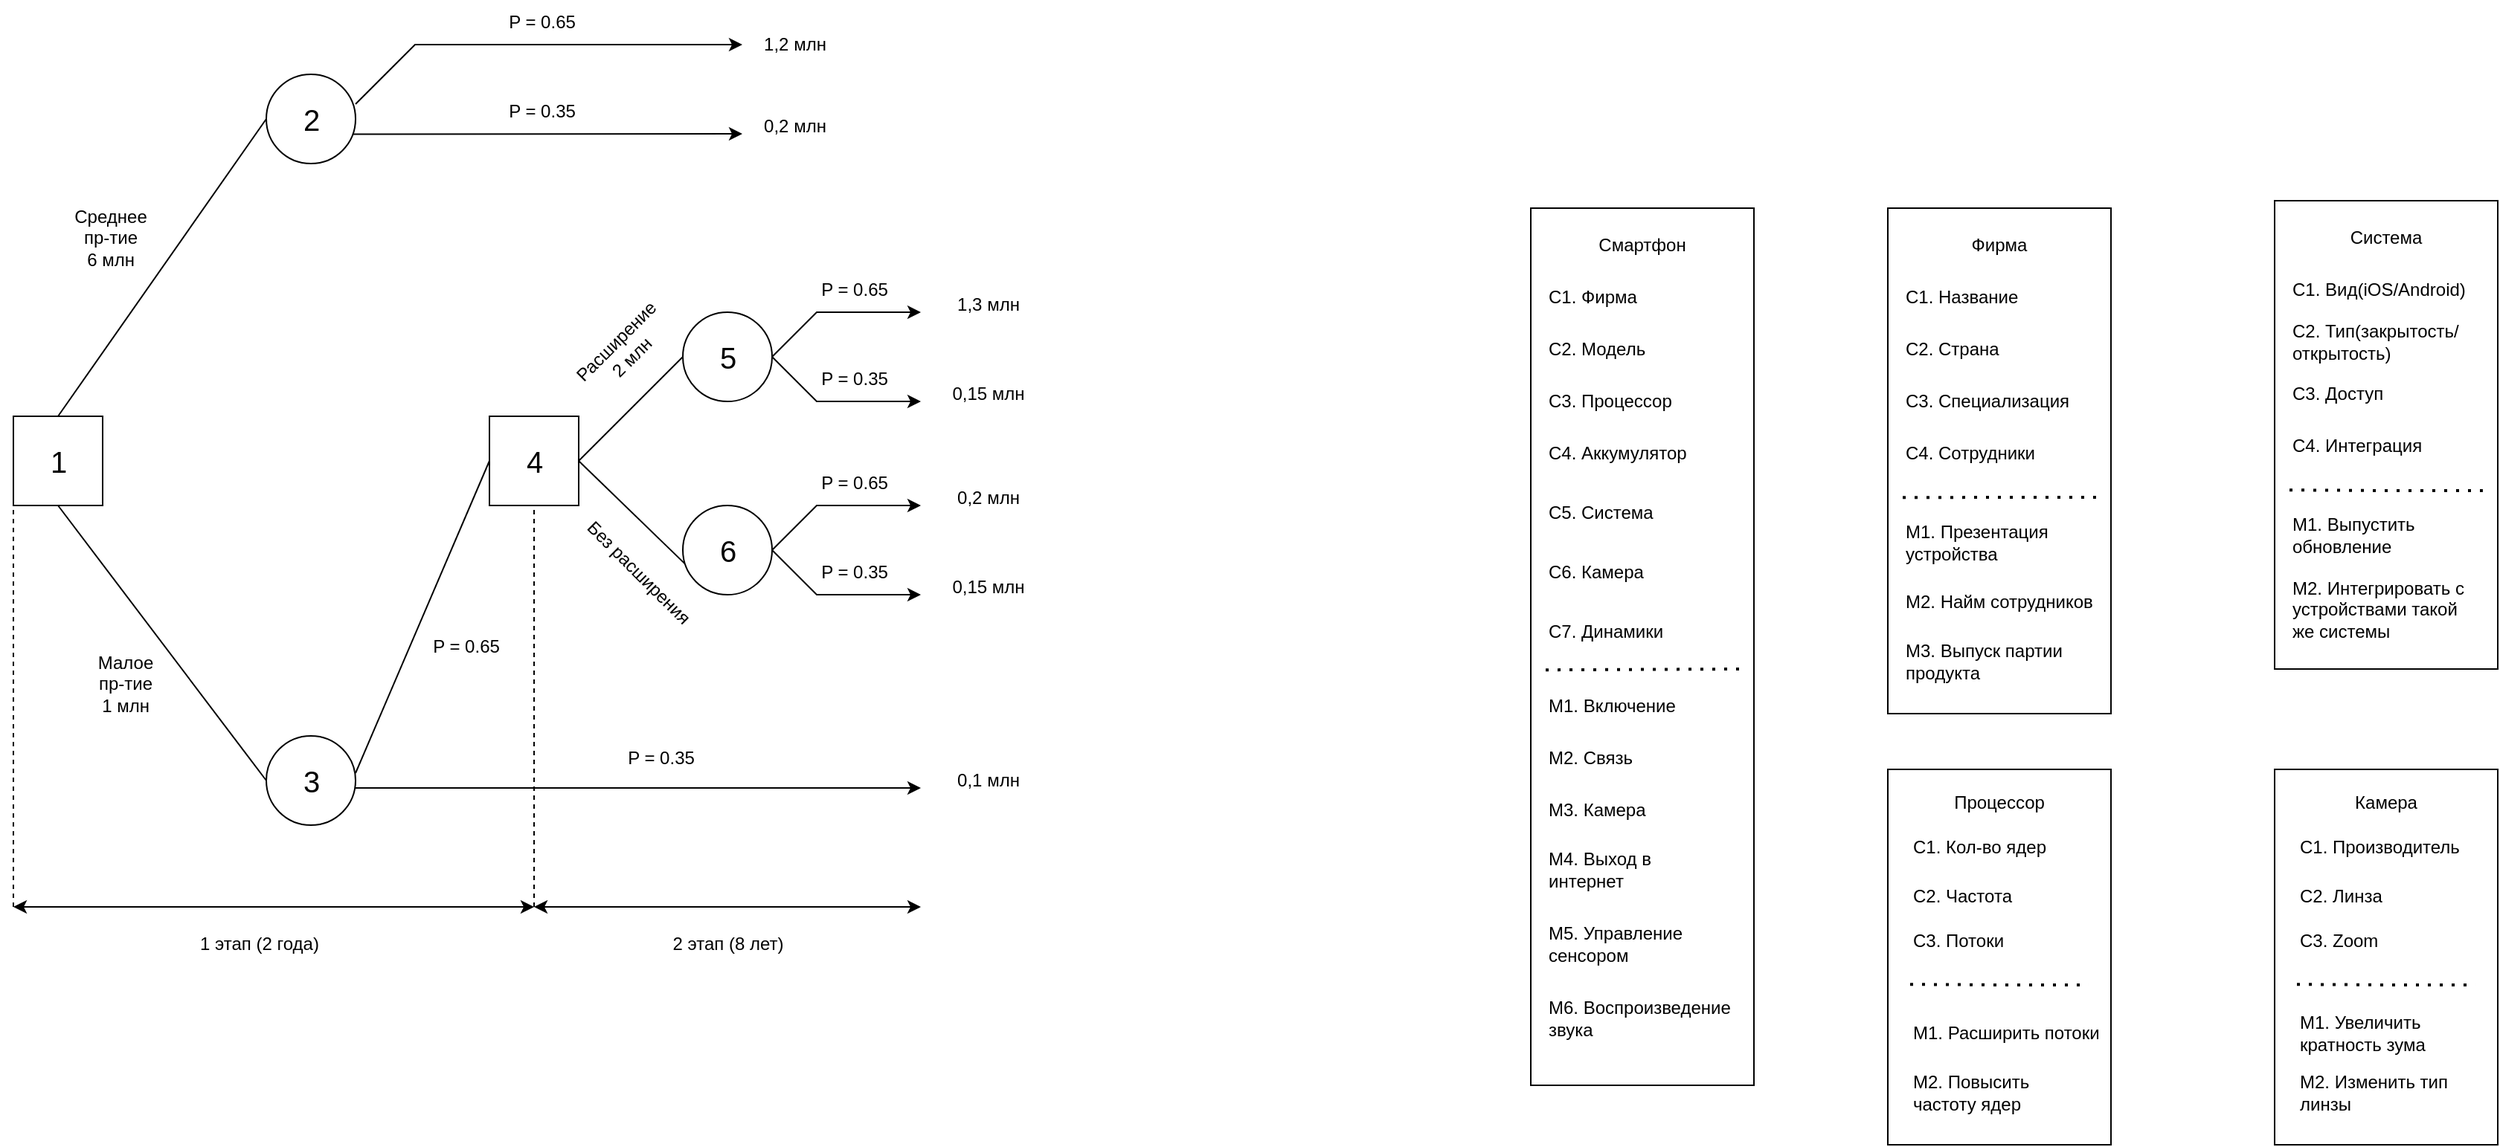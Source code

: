 <mxfile version="22.0.4" type="github">
  <diagram name="Страница 1" id="uUNT8eQwbnTHM8UVTARZ">
    <mxGraphModel dx="1434" dy="782" grid="1" gridSize="10" guides="1" tooltips="1" connect="1" arrows="1" fold="1" page="1" pageScale="1" pageWidth="827" pageHeight="1169" math="0" shadow="0">
      <root>
        <mxCell id="0" />
        <mxCell id="1" parent="0" />
        <mxCell id="Hg1vw5_EPYKEqecedWPb-15" value="" style="ellipse;whiteSpace=wrap;html=1;" parent="1" vertex="1">
          <mxGeometry x="280" y="525" width="60" height="60" as="geometry" />
        </mxCell>
        <mxCell id="Hg1vw5_EPYKEqecedWPb-1" value="" style="rounded=0;whiteSpace=wrap;html=1;" parent="1" vertex="1">
          <mxGeometry x="110" y="310" width="60" height="60" as="geometry" />
        </mxCell>
        <mxCell id="Hg1vw5_EPYKEqecedWPb-2" value="&lt;font style=&quot;font-size: 20px;&quot;&gt;1&lt;/font&gt;" style="text;html=1;align=center;verticalAlign=middle;resizable=0;points=[];autosize=1;strokeColor=none;fillColor=none;" parent="1" vertex="1">
          <mxGeometry x="125" y="320" width="30" height="40" as="geometry" />
        </mxCell>
        <mxCell id="Hg1vw5_EPYKEqecedWPb-7" value="&lt;font style=&quot;font-size: 20px;&quot;&gt;3&lt;/font&gt;" style="text;html=1;align=center;verticalAlign=middle;resizable=0;points=[];autosize=1;strokeColor=none;fillColor=none;" parent="1" vertex="1">
          <mxGeometry x="295" y="535" width="30" height="40" as="geometry" />
        </mxCell>
        <mxCell id="Hg1vw5_EPYKEqecedWPb-10" value="" style="endArrow=none;html=1;rounded=0;entryX=0;entryY=0.5;entryDx=0;entryDy=0;" parent="1" edge="1">
          <mxGeometry width="50" height="50" relative="1" as="geometry">
            <mxPoint x="140" y="310" as="sourcePoint" />
            <mxPoint x="280" y="110" as="targetPoint" />
          </mxGeometry>
        </mxCell>
        <mxCell id="Hg1vw5_EPYKEqecedWPb-11" value="Среднее&lt;br&gt;пр-тие&lt;br&gt;6 млн" style="text;html=1;align=center;verticalAlign=middle;resizable=0;points=[];autosize=1;strokeColor=none;fillColor=none;" parent="1" vertex="1">
          <mxGeometry x="140" y="160" width="70" height="60" as="geometry" />
        </mxCell>
        <mxCell id="Hg1vw5_EPYKEqecedWPb-12" value="" style="endArrow=none;html=1;rounded=0;entryX=0;entryY=0.5;entryDx=0;entryDy=0;exitX=0.5;exitY=1;exitDx=0;exitDy=0;" parent="1" source="Hg1vw5_EPYKEqecedWPb-1" edge="1">
          <mxGeometry width="50" height="50" relative="1" as="geometry">
            <mxPoint x="170" y="450" as="sourcePoint" />
            <mxPoint x="280" y="555" as="targetPoint" />
          </mxGeometry>
        </mxCell>
        <mxCell id="Hg1vw5_EPYKEqecedWPb-13" value="Малое&lt;br&gt;пр-тие&lt;br&gt;1 млн" style="text;html=1;align=center;verticalAlign=middle;resizable=0;points=[];autosize=1;strokeColor=none;fillColor=none;" parent="1" vertex="1">
          <mxGeometry x="155" y="460" width="60" height="60" as="geometry" />
        </mxCell>
        <mxCell id="Hg1vw5_EPYKEqecedWPb-14" value="" style="ellipse;whiteSpace=wrap;html=1;" parent="1" vertex="1">
          <mxGeometry x="280" y="80" width="60" height="60" as="geometry" />
        </mxCell>
        <mxCell id="Hg1vw5_EPYKEqecedWPb-5" value="&lt;font style=&quot;font-size: 20px;&quot;&gt;2&lt;br&gt;&lt;/font&gt;" style="text;html=1;align=center;verticalAlign=middle;resizable=0;points=[];autosize=1;strokeColor=none;fillColor=none;" parent="1" vertex="1">
          <mxGeometry x="295" y="90" width="30" height="40" as="geometry" />
        </mxCell>
        <mxCell id="Hg1vw5_EPYKEqecedWPb-19" value="1,2 млн" style="text;html=1;align=center;verticalAlign=middle;resizable=0;points=[];autosize=1;strokeColor=none;fillColor=none;" parent="1" vertex="1">
          <mxGeometry x="600" y="45" width="70" height="30" as="geometry" />
        </mxCell>
        <mxCell id="Hg1vw5_EPYKEqecedWPb-20" value="" style="endArrow=classic;html=1;rounded=0;exitX=0.972;exitY=0.671;exitDx=0;exitDy=0;exitPerimeter=0;" parent="1" source="Hg1vw5_EPYKEqecedWPb-14" edge="1">
          <mxGeometry width="50" height="50" relative="1" as="geometry">
            <mxPoint x="340" y="120" as="sourcePoint" />
            <mxPoint x="600" y="120" as="targetPoint" />
          </mxGeometry>
        </mxCell>
        <mxCell id="Hg1vw5_EPYKEqecedWPb-21" value="0,2 млн" style="text;html=1;align=center;verticalAlign=middle;resizable=0;points=[];autosize=1;strokeColor=none;fillColor=none;" parent="1" vertex="1">
          <mxGeometry x="600" y="100" width="70" height="30" as="geometry" />
        </mxCell>
        <mxCell id="Hg1vw5_EPYKEqecedWPb-22" value="P = 0.65" style="text;html=1;align=center;verticalAlign=middle;resizable=0;points=[];autosize=1;strokeColor=none;fillColor=none;" parent="1" vertex="1">
          <mxGeometry x="430" y="30" width="70" height="30" as="geometry" />
        </mxCell>
        <mxCell id="Hg1vw5_EPYKEqecedWPb-23" value="P = 0.35" style="text;html=1;align=center;verticalAlign=middle;resizable=0;points=[];autosize=1;strokeColor=none;fillColor=none;" parent="1" vertex="1">
          <mxGeometry x="430" y="90" width="70" height="30" as="geometry" />
        </mxCell>
        <mxCell id="H5hdxGs5z8ajpBTjnKJJ-1" value="" style="endArrow=none;html=1;rounded=0;entryX=0;entryY=0.5;entryDx=0;entryDy=0;" parent="1" target="H5hdxGs5z8ajpBTjnKJJ-3" edge="1">
          <mxGeometry width="50" height="50" relative="1" as="geometry">
            <mxPoint x="340" y="550" as="sourcePoint" />
            <mxPoint x="430" y="320" as="targetPoint" />
          </mxGeometry>
        </mxCell>
        <mxCell id="H5hdxGs5z8ajpBTjnKJJ-3" value="" style="rounded=0;whiteSpace=wrap;html=1;" parent="1" vertex="1">
          <mxGeometry x="430" y="310" width="60" height="60" as="geometry" />
        </mxCell>
        <mxCell id="H5hdxGs5z8ajpBTjnKJJ-4" value="&lt;font style=&quot;font-size: 20px;&quot;&gt;4&lt;/font&gt;" style="text;html=1;align=center;verticalAlign=middle;resizable=0;points=[];autosize=1;strokeColor=none;fillColor=none;" parent="1" vertex="1">
          <mxGeometry x="445" y="320" width="30" height="40" as="geometry" />
        </mxCell>
        <mxCell id="H5hdxGs5z8ajpBTjnKJJ-5" value="" style="endArrow=none;html=1;rounded=0;" parent="1" edge="1">
          <mxGeometry width="50" height="50" relative="1" as="geometry">
            <mxPoint x="490" y="340" as="sourcePoint" />
            <mxPoint x="560" y="270" as="targetPoint" />
          </mxGeometry>
        </mxCell>
        <mxCell id="H5hdxGs5z8ajpBTjnKJJ-6" value="" style="endArrow=none;html=1;rounded=0;exitX=1;exitY=0.5;exitDx=0;exitDy=0;entryX=0.025;entryY=0.655;entryDx=0;entryDy=0;entryPerimeter=0;" parent="1" source="H5hdxGs5z8ajpBTjnKJJ-3" target="H5hdxGs5z8ajpBTjnKJJ-7" edge="1">
          <mxGeometry width="50" height="50" relative="1" as="geometry">
            <mxPoint x="500" y="350" as="sourcePoint" />
            <mxPoint x="560" y="410" as="targetPoint" />
          </mxGeometry>
        </mxCell>
        <mxCell id="H5hdxGs5z8ajpBTjnKJJ-7" value="" style="ellipse;whiteSpace=wrap;html=1;" parent="1" vertex="1">
          <mxGeometry x="560" y="370" width="60" height="60" as="geometry" />
        </mxCell>
        <mxCell id="H5hdxGs5z8ajpBTjnKJJ-8" value="" style="ellipse;whiteSpace=wrap;html=1;" parent="1" vertex="1">
          <mxGeometry x="560" y="240" width="60" height="60" as="geometry" />
        </mxCell>
        <mxCell id="H5hdxGs5z8ajpBTjnKJJ-9" value="&lt;font style=&quot;font-size: 20px;&quot;&gt;5&lt;br&gt;&lt;/font&gt;" style="text;html=1;align=center;verticalAlign=middle;resizable=0;points=[];autosize=1;strokeColor=none;fillColor=none;" parent="1" vertex="1">
          <mxGeometry x="575" y="250" width="30" height="40" as="geometry" />
        </mxCell>
        <mxCell id="H5hdxGs5z8ajpBTjnKJJ-10" value="&lt;font style=&quot;font-size: 20px;&quot;&gt;6&lt;br&gt;&lt;/font&gt;" style="text;html=1;align=center;verticalAlign=middle;resizable=0;points=[];autosize=1;strokeColor=none;fillColor=none;" parent="1" vertex="1">
          <mxGeometry x="575" y="380" width="30" height="40" as="geometry" />
        </mxCell>
        <mxCell id="PIUVCMxTnCxXkXqV_YHw-1" value="Расширение&lt;br&gt;2 млн" style="text;html=1;align=center;verticalAlign=middle;resizable=0;points=[];autosize=1;strokeColor=none;fillColor=none;rotation=-45;" parent="1" vertex="1">
          <mxGeometry x="475" y="245" width="90" height="40" as="geometry" />
        </mxCell>
        <mxCell id="PIUVCMxTnCxXkXqV_YHw-2" value="Без расширения" style="text;html=1;align=center;verticalAlign=middle;resizable=0;points=[];autosize=1;strokeColor=none;fillColor=none;rotation=45;" parent="1" vertex="1">
          <mxGeometry x="470" y="400" width="120" height="30" as="geometry" />
        </mxCell>
        <mxCell id="PIUVCMxTnCxXkXqV_YHw-4" value="" style="endArrow=classic;html=1;rounded=0;" parent="1" edge="1">
          <mxGeometry width="50" height="50" relative="1" as="geometry">
            <mxPoint x="620" y="270" as="sourcePoint" />
            <mxPoint x="720" y="240" as="targetPoint" />
            <Array as="points">
              <mxPoint x="650" y="240" />
            </Array>
          </mxGeometry>
        </mxCell>
        <mxCell id="PIUVCMxTnCxXkXqV_YHw-5" value="" style="endArrow=classic;html=1;rounded=0;" parent="1" target="Hg1vw5_EPYKEqecedWPb-19" edge="1">
          <mxGeometry width="50" height="50" relative="1" as="geometry">
            <mxPoint x="340" y="100" as="sourcePoint" />
            <mxPoint x="390" y="50" as="targetPoint" />
            <Array as="points">
              <mxPoint x="380" y="60" />
            </Array>
          </mxGeometry>
        </mxCell>
        <mxCell id="PIUVCMxTnCxXkXqV_YHw-6" value="" style="endArrow=classic;html=1;rounded=0;exitX=1;exitY=0.5;exitDx=0;exitDy=0;" parent="1" source="H5hdxGs5z8ajpBTjnKJJ-8" edge="1">
          <mxGeometry width="50" height="50" relative="1" as="geometry">
            <mxPoint x="630" y="280" as="sourcePoint" />
            <mxPoint x="720" y="300" as="targetPoint" />
            <Array as="points">
              <mxPoint x="650" y="300" />
            </Array>
          </mxGeometry>
        </mxCell>
        <mxCell id="PIUVCMxTnCxXkXqV_YHw-7" value="P = 0.65" style="text;html=1;align=center;verticalAlign=middle;resizable=0;points=[];autosize=1;strokeColor=none;fillColor=none;" parent="1" vertex="1">
          <mxGeometry x="640" y="210" width="70" height="30" as="geometry" />
        </mxCell>
        <mxCell id="PIUVCMxTnCxXkXqV_YHw-8" value="P = 0.35" style="text;html=1;align=center;verticalAlign=middle;resizable=0;points=[];autosize=1;strokeColor=none;fillColor=none;" parent="1" vertex="1">
          <mxGeometry x="640" y="270" width="70" height="30" as="geometry" />
        </mxCell>
        <mxCell id="PIUVCMxTnCxXkXqV_YHw-9" value="1,3 млн" style="text;html=1;align=center;verticalAlign=middle;resizable=0;points=[];autosize=1;strokeColor=none;fillColor=none;" parent="1" vertex="1">
          <mxGeometry x="730" y="220" width="70" height="30" as="geometry" />
        </mxCell>
        <mxCell id="PIUVCMxTnCxXkXqV_YHw-10" value="0,15&amp;nbsp;млн" style="text;html=1;align=center;verticalAlign=middle;resizable=0;points=[];autosize=1;strokeColor=none;fillColor=none;" parent="1" vertex="1">
          <mxGeometry x="730" y="280" width="70" height="30" as="geometry" />
        </mxCell>
        <mxCell id="PIUVCMxTnCxXkXqV_YHw-11" value="" style="endArrow=classic;html=1;rounded=0;" parent="1" edge="1">
          <mxGeometry width="50" height="50" relative="1" as="geometry">
            <mxPoint x="340" y="560" as="sourcePoint" />
            <mxPoint x="720" y="560" as="targetPoint" />
          </mxGeometry>
        </mxCell>
        <mxCell id="PIUVCMxTnCxXkXqV_YHw-12" value="0,1 млн" style="text;html=1;align=center;verticalAlign=middle;resizable=0;points=[];autosize=1;strokeColor=none;fillColor=none;" parent="1" vertex="1">
          <mxGeometry x="730" y="540" width="70" height="30" as="geometry" />
        </mxCell>
        <mxCell id="PIUVCMxTnCxXkXqV_YHw-13" value="" style="endArrow=classic;html=1;rounded=0;" parent="1" edge="1">
          <mxGeometry width="50" height="50" relative="1" as="geometry">
            <mxPoint x="620" y="400" as="sourcePoint" />
            <mxPoint x="720" y="370" as="targetPoint" />
            <Array as="points">
              <mxPoint x="650" y="370" />
            </Array>
          </mxGeometry>
        </mxCell>
        <mxCell id="PIUVCMxTnCxXkXqV_YHw-14" value="" style="endArrow=classic;html=1;rounded=0;exitX=1;exitY=0.5;exitDx=0;exitDy=0;" parent="1" edge="1">
          <mxGeometry width="50" height="50" relative="1" as="geometry">
            <mxPoint x="620" y="400" as="sourcePoint" />
            <mxPoint x="720" y="430" as="targetPoint" />
            <Array as="points">
              <mxPoint x="650" y="430" />
            </Array>
          </mxGeometry>
        </mxCell>
        <mxCell id="PIUVCMxTnCxXkXqV_YHw-15" value="P = 0.65" style="text;html=1;align=center;verticalAlign=middle;resizable=0;points=[];autosize=1;strokeColor=none;fillColor=none;" parent="1" vertex="1">
          <mxGeometry x="640" y="340" width="70" height="30" as="geometry" />
        </mxCell>
        <mxCell id="PIUVCMxTnCxXkXqV_YHw-16" value="P = 0.35" style="text;html=1;align=center;verticalAlign=middle;resizable=0;points=[];autosize=1;strokeColor=none;fillColor=none;" parent="1" vertex="1">
          <mxGeometry x="640" y="400" width="70" height="30" as="geometry" />
        </mxCell>
        <mxCell id="PIUVCMxTnCxXkXqV_YHw-17" value="0,2 млн" style="text;html=1;align=center;verticalAlign=middle;resizable=0;points=[];autosize=1;strokeColor=none;fillColor=none;" parent="1" vertex="1">
          <mxGeometry x="730" y="350" width="70" height="30" as="geometry" />
        </mxCell>
        <mxCell id="PIUVCMxTnCxXkXqV_YHw-18" value="0,15&amp;nbsp;млн" style="text;html=1;align=center;verticalAlign=middle;resizable=0;points=[];autosize=1;strokeColor=none;fillColor=none;" parent="1" vertex="1">
          <mxGeometry x="730" y="410" width="70" height="30" as="geometry" />
        </mxCell>
        <mxCell id="PIUVCMxTnCxXkXqV_YHw-19" value="P = 0.35" style="text;html=1;align=center;verticalAlign=middle;resizable=0;points=[];autosize=1;strokeColor=none;fillColor=none;" parent="1" vertex="1">
          <mxGeometry x="510" y="525" width="70" height="30" as="geometry" />
        </mxCell>
        <mxCell id="PIUVCMxTnCxXkXqV_YHw-20" value="" style="endArrow=classic;startArrow=classic;html=1;rounded=0;" parent="1" edge="1">
          <mxGeometry width="50" height="50" relative="1" as="geometry">
            <mxPoint x="110" y="640" as="sourcePoint" />
            <mxPoint x="460" y="640" as="targetPoint" />
          </mxGeometry>
        </mxCell>
        <mxCell id="PIUVCMxTnCxXkXqV_YHw-21" value="1 этап (2 года)" style="text;html=1;align=center;verticalAlign=middle;resizable=0;points=[];autosize=1;strokeColor=none;fillColor=none;" parent="1" vertex="1">
          <mxGeometry x="220" y="650" width="110" height="30" as="geometry" />
        </mxCell>
        <mxCell id="PIUVCMxTnCxXkXqV_YHw-22" value="" style="endArrow=classic;startArrow=classic;html=1;rounded=0;" parent="1" edge="1">
          <mxGeometry width="50" height="50" relative="1" as="geometry">
            <mxPoint x="460" y="640" as="sourcePoint" />
            <mxPoint x="720" y="640" as="targetPoint" />
          </mxGeometry>
        </mxCell>
        <mxCell id="PIUVCMxTnCxXkXqV_YHw-23" value="2 этап (8 лет)" style="text;html=1;align=center;verticalAlign=middle;resizable=0;points=[];autosize=1;strokeColor=none;fillColor=none;" parent="1" vertex="1">
          <mxGeometry x="540" y="650" width="100" height="30" as="geometry" />
        </mxCell>
        <mxCell id="PIUVCMxTnCxXkXqV_YHw-25" value="" style="endArrow=none;dashed=1;html=1;rounded=0;entryX=0;entryY=1;entryDx=0;entryDy=0;" parent="1" target="Hg1vw5_EPYKEqecedWPb-1" edge="1">
          <mxGeometry width="50" height="50" relative="1" as="geometry">
            <mxPoint x="110" y="640" as="sourcePoint" />
            <mxPoint x="165" y="590" as="targetPoint" />
          </mxGeometry>
        </mxCell>
        <mxCell id="PIUVCMxTnCxXkXqV_YHw-26" value="" style="endArrow=none;dashed=1;html=1;rounded=0;entryX=0.5;entryY=1;entryDx=0;entryDy=0;" parent="1" target="H5hdxGs5z8ajpBTjnKJJ-3" edge="1">
          <mxGeometry width="50" height="50" relative="1" as="geometry">
            <mxPoint x="460" y="640" as="sourcePoint" />
            <mxPoint x="464" y="370" as="targetPoint" />
          </mxGeometry>
        </mxCell>
        <mxCell id="PIUVCMxTnCxXkXqV_YHw-27" value="P = 0.65" style="text;html=1;align=center;verticalAlign=middle;resizable=0;points=[];autosize=1;strokeColor=none;fillColor=none;" parent="1" vertex="1">
          <mxGeometry x="379" y="450" width="70" height="30" as="geometry" />
        </mxCell>
        <mxCell id="9rh8Z_nLGWPY7v5qTch2-2" value="" style="rounded=0;whiteSpace=wrap;html=1;" vertex="1" parent="1">
          <mxGeometry x="1130" y="170" width="150" height="590" as="geometry" />
        </mxCell>
        <mxCell id="9rh8Z_nLGWPY7v5qTch2-3" value="Смартфон" style="text;html=1;strokeColor=none;fillColor=none;align=center;verticalAlign=middle;whiteSpace=wrap;rounded=0;" vertex="1" parent="1">
          <mxGeometry x="1175" y="180" width="60" height="30" as="geometry" />
        </mxCell>
        <mxCell id="9rh8Z_nLGWPY7v5qTch2-4" value="C1. Фирма" style="text;html=1;strokeColor=none;fillColor=none;align=left;verticalAlign=middle;whiteSpace=wrap;rounded=0;" vertex="1" parent="1">
          <mxGeometry x="1140" y="215" width="90" height="30" as="geometry" />
        </mxCell>
        <mxCell id="9rh8Z_nLGWPY7v5qTch2-5" value="C2. Модель" style="text;html=1;strokeColor=none;fillColor=none;align=left;verticalAlign=middle;whiteSpace=wrap;rounded=0;" vertex="1" parent="1">
          <mxGeometry x="1140" y="250" width="90" height="30" as="geometry" />
        </mxCell>
        <mxCell id="9rh8Z_nLGWPY7v5qTch2-6" value="C3. Процессор" style="text;html=1;strokeColor=none;fillColor=none;align=left;verticalAlign=middle;whiteSpace=wrap;rounded=0;" vertex="1" parent="1">
          <mxGeometry x="1140" y="285" width="115" height="30" as="geometry" />
        </mxCell>
        <mxCell id="9rh8Z_nLGWPY7v5qTch2-7" value="C5. Система" style="text;html=1;strokeColor=none;fillColor=none;align=left;verticalAlign=middle;whiteSpace=wrap;rounded=0;" vertex="1" parent="1">
          <mxGeometry x="1140" y="360" width="115" height="30" as="geometry" />
        </mxCell>
        <mxCell id="9rh8Z_nLGWPY7v5qTch2-8" value="C4. Аккумулятор" style="text;html=1;strokeColor=none;fillColor=none;align=left;verticalAlign=middle;whiteSpace=wrap;rounded=0;" vertex="1" parent="1">
          <mxGeometry x="1140" y="320" width="115" height="30" as="geometry" />
        </mxCell>
        <mxCell id="9rh8Z_nLGWPY7v5qTch2-9" value="C6. Камера" style="text;html=1;strokeColor=none;fillColor=none;align=left;verticalAlign=middle;whiteSpace=wrap;rounded=0;" vertex="1" parent="1">
          <mxGeometry x="1140" y="400" width="115" height="30" as="geometry" />
        </mxCell>
        <mxCell id="9rh8Z_nLGWPY7v5qTch2-10" value="C7. Динамики" style="text;html=1;strokeColor=none;fillColor=none;align=left;verticalAlign=middle;whiteSpace=wrap;rounded=0;" vertex="1" parent="1">
          <mxGeometry x="1140" y="440" width="115" height="30" as="geometry" />
        </mxCell>
        <mxCell id="9rh8Z_nLGWPY7v5qTch2-12" value="" style="rounded=0;whiteSpace=wrap;html=1;" vertex="1" parent="1">
          <mxGeometry x="1370" y="170" width="150" height="340" as="geometry" />
        </mxCell>
        <mxCell id="9rh8Z_nLGWPY7v5qTch2-13" value="Фирма" style="text;html=1;strokeColor=none;fillColor=none;align=center;verticalAlign=middle;whiteSpace=wrap;rounded=0;" vertex="1" parent="1">
          <mxGeometry x="1415" y="180" width="60" height="30" as="geometry" />
        </mxCell>
        <mxCell id="9rh8Z_nLGWPY7v5qTch2-14" value="C1. Название" style="text;html=1;strokeColor=none;fillColor=none;align=left;verticalAlign=middle;whiteSpace=wrap;rounded=0;" vertex="1" parent="1">
          <mxGeometry x="1380" y="215" width="90" height="30" as="geometry" />
        </mxCell>
        <mxCell id="9rh8Z_nLGWPY7v5qTch2-15" value="C2. Страна" style="text;html=1;strokeColor=none;fillColor=none;align=left;verticalAlign=middle;whiteSpace=wrap;rounded=0;" vertex="1" parent="1">
          <mxGeometry x="1380" y="250" width="90" height="30" as="geometry" />
        </mxCell>
        <mxCell id="9rh8Z_nLGWPY7v5qTch2-16" value="C3. Специализация" style="text;html=1;strokeColor=none;fillColor=none;align=left;verticalAlign=middle;whiteSpace=wrap;rounded=0;" vertex="1" parent="1">
          <mxGeometry x="1380" y="285" width="115" height="30" as="geometry" />
        </mxCell>
        <mxCell id="9rh8Z_nLGWPY7v5qTch2-18" value="C4. Сотрудники" style="text;html=1;strokeColor=none;fillColor=none;align=left;verticalAlign=middle;whiteSpace=wrap;rounded=0;" vertex="1" parent="1">
          <mxGeometry x="1380" y="320" width="130" height="30" as="geometry" />
        </mxCell>
        <mxCell id="9rh8Z_nLGWPY7v5qTch2-21" value="M1. Презентация устройства" style="text;html=1;strokeColor=none;fillColor=none;align=left;verticalAlign=middle;whiteSpace=wrap;rounded=0;" vertex="1" parent="1">
          <mxGeometry x="1380" y="380" width="130" height="30" as="geometry" />
        </mxCell>
        <mxCell id="9rh8Z_nLGWPY7v5qTch2-22" value="M2. Найм сотрудников" style="text;html=1;strokeColor=none;fillColor=none;align=left;verticalAlign=middle;whiteSpace=wrap;rounded=0;" vertex="1" parent="1">
          <mxGeometry x="1380" y="420" width="130" height="30" as="geometry" />
        </mxCell>
        <mxCell id="9rh8Z_nLGWPY7v5qTch2-23" value="M3. Выпуск партии продукта&amp;nbsp;" style="text;html=1;strokeColor=none;fillColor=none;align=left;verticalAlign=middle;whiteSpace=wrap;rounded=0;" vertex="1" parent="1">
          <mxGeometry x="1380" y="460" width="130" height="30" as="geometry" />
        </mxCell>
        <mxCell id="9rh8Z_nLGWPY7v5qTch2-24" value="" style="endArrow=none;dashed=1;html=1;dashPattern=1 3;strokeWidth=2;rounded=0;entryX=0.933;entryY=0.572;entryDx=0;entryDy=0;entryPerimeter=0;" edge="1" parent="1" target="9rh8Z_nLGWPY7v5qTch2-12">
          <mxGeometry width="50" height="50" relative="1" as="geometry">
            <mxPoint x="1380" y="364.6" as="sourcePoint" />
            <mxPoint x="1440" y="364.6" as="targetPoint" />
          </mxGeometry>
        </mxCell>
        <mxCell id="9rh8Z_nLGWPY7v5qTch2-25" value="M1. Включение" style="text;html=1;strokeColor=none;fillColor=none;align=left;verticalAlign=middle;whiteSpace=wrap;rounded=0;" vertex="1" parent="1">
          <mxGeometry x="1140" y="490" width="115" height="30" as="geometry" />
        </mxCell>
        <mxCell id="9rh8Z_nLGWPY7v5qTch2-26" value="M2. Связь" style="text;html=1;strokeColor=none;fillColor=none;align=left;verticalAlign=middle;whiteSpace=wrap;rounded=0;" vertex="1" parent="1">
          <mxGeometry x="1140" y="525" width="115" height="30" as="geometry" />
        </mxCell>
        <mxCell id="9rh8Z_nLGWPY7v5qTch2-27" value="M3. Камера" style="text;html=1;strokeColor=none;fillColor=none;align=left;verticalAlign=middle;whiteSpace=wrap;rounded=0;" vertex="1" parent="1">
          <mxGeometry x="1140" y="560" width="115" height="30" as="geometry" />
        </mxCell>
        <mxCell id="9rh8Z_nLGWPY7v5qTch2-28" value="M4. Выход в интернет" style="text;html=1;strokeColor=none;fillColor=none;align=left;verticalAlign=middle;whiteSpace=wrap;rounded=0;" vertex="1" parent="1">
          <mxGeometry x="1140" y="600" width="115" height="30" as="geometry" />
        </mxCell>
        <mxCell id="9rh8Z_nLGWPY7v5qTch2-29" value="M5. Управление сенсором" style="text;html=1;strokeColor=none;fillColor=none;align=left;verticalAlign=middle;whiteSpace=wrap;rounded=0;" vertex="1" parent="1">
          <mxGeometry x="1140" y="650" width="115" height="30" as="geometry" />
        </mxCell>
        <mxCell id="9rh8Z_nLGWPY7v5qTch2-32" value="" style="endArrow=none;dashed=1;html=1;dashPattern=1 3;strokeWidth=2;rounded=0;entryX=0.933;entryY=0.572;entryDx=0;entryDy=0;entryPerimeter=0;" edge="1" parent="1">
          <mxGeometry width="50" height="50" relative="1" as="geometry">
            <mxPoint x="1140" y="480.6" as="sourcePoint" />
            <mxPoint x="1270" y="480" as="targetPoint" />
          </mxGeometry>
        </mxCell>
        <mxCell id="9rh8Z_nLGWPY7v5qTch2-33" value="" style="rounded=0;whiteSpace=wrap;html=1;" vertex="1" parent="1">
          <mxGeometry x="1630" y="165" width="150" height="315" as="geometry" />
        </mxCell>
        <mxCell id="9rh8Z_nLGWPY7v5qTch2-34" value="Система" style="text;html=1;strokeColor=none;fillColor=none;align=center;verticalAlign=middle;whiteSpace=wrap;rounded=0;" vertex="1" parent="1">
          <mxGeometry x="1675" y="175" width="60" height="30" as="geometry" />
        </mxCell>
        <mxCell id="9rh8Z_nLGWPY7v5qTch2-35" value="C1. Вид(iOS/Android)" style="text;html=1;strokeColor=none;fillColor=none;align=left;verticalAlign=middle;whiteSpace=wrap;rounded=0;" vertex="1" parent="1">
          <mxGeometry x="1640" y="210" width="120" height="30" as="geometry" />
        </mxCell>
        <mxCell id="9rh8Z_nLGWPY7v5qTch2-36" value="C2. Тип(закрытость/открытость)" style="text;html=1;strokeColor=none;fillColor=none;align=left;verticalAlign=middle;whiteSpace=wrap;rounded=0;" vertex="1" parent="1">
          <mxGeometry x="1640" y="245" width="130" height="30" as="geometry" />
        </mxCell>
        <mxCell id="9rh8Z_nLGWPY7v5qTch2-37" value="C3. Доступ" style="text;html=1;strokeColor=none;fillColor=none;align=left;verticalAlign=middle;whiteSpace=wrap;rounded=0;" vertex="1" parent="1">
          <mxGeometry x="1640" y="280" width="115" height="30" as="geometry" />
        </mxCell>
        <mxCell id="9rh8Z_nLGWPY7v5qTch2-38" value="C4. Интеграция" style="text;html=1;strokeColor=none;fillColor=none;align=left;verticalAlign=middle;whiteSpace=wrap;rounded=0;" vertex="1" parent="1">
          <mxGeometry x="1640" y="315" width="130" height="30" as="geometry" />
        </mxCell>
        <mxCell id="9rh8Z_nLGWPY7v5qTch2-39" value="M1. Выпустить обновление" style="text;html=1;strokeColor=none;fillColor=none;align=left;verticalAlign=middle;whiteSpace=wrap;rounded=0;" vertex="1" parent="1">
          <mxGeometry x="1640" y="375" width="130" height="30" as="geometry" />
        </mxCell>
        <mxCell id="9rh8Z_nLGWPY7v5qTch2-40" value="M2. Интегрировать с устройствами такой же системы" style="text;html=1;strokeColor=none;fillColor=none;align=left;verticalAlign=middle;whiteSpace=wrap;rounded=0;" vertex="1" parent="1">
          <mxGeometry x="1640" y="425" width="130" height="30" as="geometry" />
        </mxCell>
        <mxCell id="9rh8Z_nLGWPY7v5qTch2-42" value="" style="endArrow=none;dashed=1;html=1;dashPattern=1 3;strokeWidth=2;rounded=0;entryX=0.933;entryY=0.619;entryDx=0;entryDy=0;entryPerimeter=0;" edge="1" parent="1" target="9rh8Z_nLGWPY7v5qTch2-33">
          <mxGeometry width="50" height="50" relative="1" as="geometry">
            <mxPoint x="1640" y="359.6" as="sourcePoint" />
            <mxPoint x="1700" y="359.6" as="targetPoint" />
            <Array as="points">
              <mxPoint x="1705" y="360" />
            </Array>
          </mxGeometry>
        </mxCell>
        <mxCell id="9rh8Z_nLGWPY7v5qTch2-43" value="M6. Воспроизведение звука" style="text;html=1;strokeColor=none;fillColor=none;align=left;verticalAlign=middle;whiteSpace=wrap;rounded=0;" vertex="1" parent="1">
          <mxGeometry x="1140" y="700" width="130" height="30" as="geometry" />
        </mxCell>
        <mxCell id="9rh8Z_nLGWPY7v5qTch2-44" value="" style="rounded=0;whiteSpace=wrap;html=1;" vertex="1" parent="1">
          <mxGeometry x="1630" y="547.5" width="150" height="252.5" as="geometry" />
        </mxCell>
        <mxCell id="9rh8Z_nLGWPY7v5qTch2-45" value="Камера" style="text;html=1;strokeColor=none;fillColor=none;align=center;verticalAlign=middle;whiteSpace=wrap;rounded=0;" vertex="1" parent="1">
          <mxGeometry x="1675" y="555" width="60" height="30" as="geometry" />
        </mxCell>
        <mxCell id="9rh8Z_nLGWPY7v5qTch2-46" value="C1. Производитель" style="text;html=1;strokeColor=none;fillColor=none;align=left;verticalAlign=middle;whiteSpace=wrap;rounded=0;" vertex="1" parent="1">
          <mxGeometry x="1645" y="585" width="120" height="30" as="geometry" />
        </mxCell>
        <mxCell id="9rh8Z_nLGWPY7v5qTch2-47" value="C2. Линза" style="text;html=1;strokeColor=none;fillColor=none;align=left;verticalAlign=middle;whiteSpace=wrap;rounded=0;" vertex="1" parent="1">
          <mxGeometry x="1645" y="617.5" width="130" height="30" as="geometry" />
        </mxCell>
        <mxCell id="9rh8Z_nLGWPY7v5qTch2-48" value="C3. Zoom" style="text;html=1;strokeColor=none;fillColor=none;align=left;verticalAlign=middle;whiteSpace=wrap;rounded=0;" vertex="1" parent="1">
          <mxGeometry x="1645" y="647.5" width="115" height="30" as="geometry" />
        </mxCell>
        <mxCell id="9rh8Z_nLGWPY7v5qTch2-50" value="M1. Увеличить кратность зума" style="text;html=1;strokeColor=none;fillColor=none;align=left;verticalAlign=middle;whiteSpace=wrap;rounded=0;" vertex="1" parent="1">
          <mxGeometry x="1645" y="710" width="130" height="30" as="geometry" />
        </mxCell>
        <mxCell id="9rh8Z_nLGWPY7v5qTch2-51" value="M2. Изменить тип линзы" style="text;html=1;strokeColor=none;fillColor=none;align=left;verticalAlign=middle;whiteSpace=wrap;rounded=0;" vertex="1" parent="1">
          <mxGeometry x="1645" y="750" width="130" height="30" as="geometry" />
        </mxCell>
        <mxCell id="9rh8Z_nLGWPY7v5qTch2-52" value="" style="endArrow=none;dashed=1;html=1;dashPattern=1 3;strokeWidth=2;rounded=0;" edge="1" parent="1">
          <mxGeometry width="50" height="50" relative="1" as="geometry">
            <mxPoint x="1645" y="692.1" as="sourcePoint" />
            <mxPoint x="1765" y="692.5" as="targetPoint" />
            <Array as="points">
              <mxPoint x="1710" y="692.5" />
              <mxPoint x="1755" y="692.5" />
            </Array>
          </mxGeometry>
        </mxCell>
        <mxCell id="9rh8Z_nLGWPY7v5qTch2-55" value="" style="rounded=0;whiteSpace=wrap;html=1;" vertex="1" parent="1">
          <mxGeometry x="1370" y="547.5" width="150" height="252.5" as="geometry" />
        </mxCell>
        <mxCell id="9rh8Z_nLGWPY7v5qTch2-56" value="Процессор" style="text;html=1;strokeColor=none;fillColor=none;align=center;verticalAlign=middle;whiteSpace=wrap;rounded=0;" vertex="1" parent="1">
          <mxGeometry x="1415" y="555" width="60" height="30" as="geometry" />
        </mxCell>
        <mxCell id="9rh8Z_nLGWPY7v5qTch2-57" value="C1. Кол-во ядер" style="text;html=1;strokeColor=none;fillColor=none;align=left;verticalAlign=middle;whiteSpace=wrap;rounded=0;" vertex="1" parent="1">
          <mxGeometry x="1385" y="585" width="120" height="30" as="geometry" />
        </mxCell>
        <mxCell id="9rh8Z_nLGWPY7v5qTch2-58" value="C2. Частота" style="text;html=1;strokeColor=none;fillColor=none;align=left;verticalAlign=middle;whiteSpace=wrap;rounded=0;" vertex="1" parent="1">
          <mxGeometry x="1385" y="617.5" width="130" height="30" as="geometry" />
        </mxCell>
        <mxCell id="9rh8Z_nLGWPY7v5qTch2-59" value="C3. Потоки" style="text;html=1;strokeColor=none;fillColor=none;align=left;verticalAlign=middle;whiteSpace=wrap;rounded=0;" vertex="1" parent="1">
          <mxGeometry x="1385" y="647.5" width="115" height="30" as="geometry" />
        </mxCell>
        <mxCell id="9rh8Z_nLGWPY7v5qTch2-60" value="M1. Расширить потоки" style="text;html=1;strokeColor=none;fillColor=none;align=left;verticalAlign=middle;whiteSpace=wrap;rounded=0;" vertex="1" parent="1">
          <mxGeometry x="1385" y="710" width="130" height="30" as="geometry" />
        </mxCell>
        <mxCell id="9rh8Z_nLGWPY7v5qTch2-61" value="M2. Повысить частоту ядер" style="text;html=1;strokeColor=none;fillColor=none;align=left;verticalAlign=middle;whiteSpace=wrap;rounded=0;" vertex="1" parent="1">
          <mxGeometry x="1385" y="750" width="125" height="30" as="geometry" />
        </mxCell>
        <mxCell id="9rh8Z_nLGWPY7v5qTch2-62" value="" style="endArrow=none;dashed=1;html=1;dashPattern=1 3;strokeWidth=2;rounded=0;" edge="1" parent="1">
          <mxGeometry width="50" height="50" relative="1" as="geometry">
            <mxPoint x="1385" y="692.1" as="sourcePoint" />
            <mxPoint x="1505" y="692.5" as="targetPoint" />
            <Array as="points">
              <mxPoint x="1450" y="692.5" />
              <mxPoint x="1495" y="692.5" />
            </Array>
          </mxGeometry>
        </mxCell>
      </root>
    </mxGraphModel>
  </diagram>
</mxfile>
